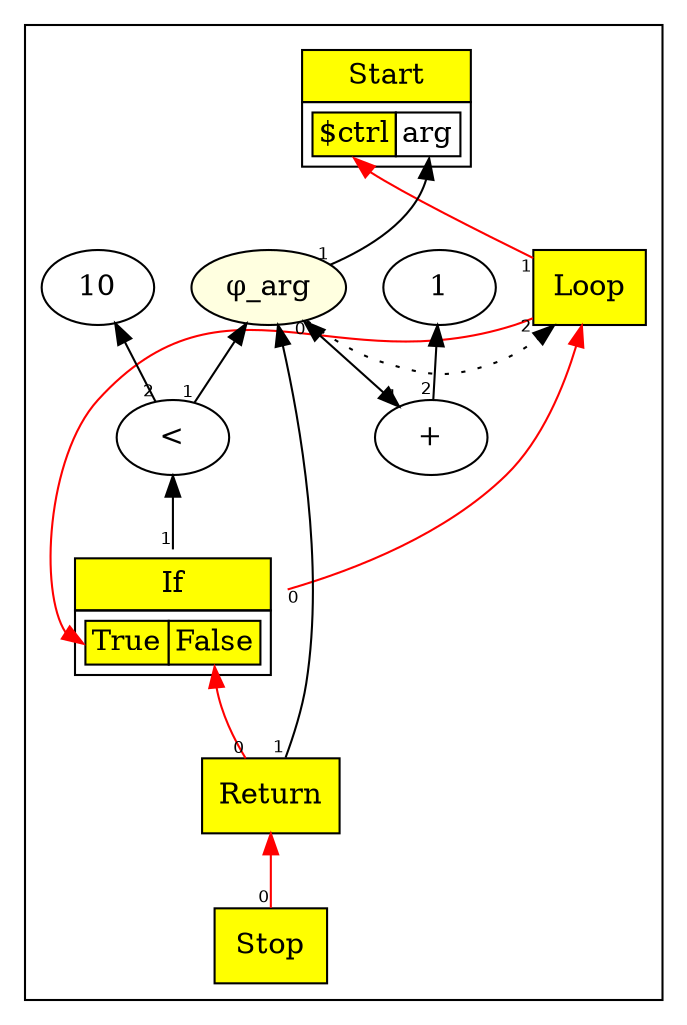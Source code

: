digraph chapter07 {
/*
while(arg < 10) {
    arg = arg + 1;
    #showGraph;
}
return arg;

*/
	rankdir=BT;
	ordering="in";
	concentrate="true";
	compound="true";
	subgraph cluster_Nodes {
		Start2 [ shape=plaintext label=<
			<TABLE BORDER="0" CELLBORDER="1" CELLSPACING="0" CELLPADDING="4">
			<TR><TD BGCOLOR="yellow">Start</TD></TR>
			<TR><TD>
				<TABLE BORDER="0" CELLBORDER="1" CELLSPACING="0">
				<TR><TD PORT="p0" BGCOLOR="yellow">$ctrl</TD><TD PORT="p1">arg</TD></TR>
				</TABLE>
			</TD></TR>
			</TABLE>>
		];
		Stop3 [ shape=box style=filled fillcolor=yellow label="Stop" ];
		Loop6 [ shape=box style=filled fillcolor=yellow label="Loop" ];
		Phi_arg8 [ style=filled fillcolor=lightyellow label="&phi;_arg" ];
		Con_9 [ label="10" ];
		LT10 [ label="<" ];
		If11 [ shape=plaintext label=<
			<TABLE BORDER="0" CELLBORDER="1" CELLSPACING="0" CELLPADDING="4">
			<TR><TD BGCOLOR="yellow">If</TD></TR>
			<TR><TD>
				<TABLE BORDER="0" CELLBORDER="1" CELLSPACING="0">
				<TR><TD PORT="p0" BGCOLOR="yellow">True</TD><TD PORT="p1" BGCOLOR="yellow">False</TD></TR>
				</TABLE>
			</TD></TR>
			</TABLE>>
		];
		Con_15 [ label="1" ];
		Add16 [ label="+" ];
		Return17 [ shape=box style=filled fillcolor=yellow label="Return" ];
		{ rank=same; Loop6;Phi_arg8;}
	}
	node [shape=plaintext];
	edge [ fontname=Helvetica, fontsize=8 ];
	Stop3 -> Return17[taillabel=0 color=red];
	Loop6 -> Start2:p0[taillabel=1 color=red];
	Loop6 -> If11:p0[taillabel=2 color=red constraint=false];
	Phi_arg8 -> Loop6 [style=dotted taillabel=0];
	Phi_arg8 -> Start2:p1[taillabel=1];
	Phi_arg8 -> Add16[taillabel=2 constraint=false];
	LT10 -> Phi_arg8[taillabel=1];
	LT10 -> Con_9[taillabel=2];
	If11 -> Loop6[taillabel=0 color=red];
	If11 -> LT10[taillabel=1];
	Add16 -> Phi_arg8[taillabel=1];
	Add16 -> Con_15[taillabel=2];
	Return17 -> If11:p1[taillabel=0 color=red];
	Return17 -> Phi_arg8[taillabel=1];
	edge [style=dashed color=cornflowerblue];
}